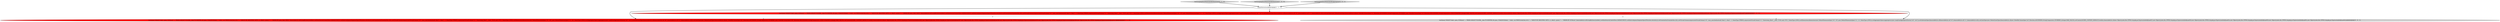 digraph {
0 [style = filled, label = "testQuery(\"SELECT dim2, gran, SUM(cnt)\" + \"FROM (SELECT FLOOR(__time TO MONTH) AS gran, COALESCE(dim2, '') dim2, cnt FROM druid.foo) AS x\" + \"GROUP BY GROUPING SETS ( (), (dim2), (gran) )\" + \"ORDER BY gran, dim2 DESC\",ImmutableList.of(GroupByQuery.builder().setDataSource(CalciteTests.DATASOURCE1).setInterval(querySegmentSpec(Filtration.eternity())).setGranularity(Granularities.ALL).setVirtualColumns(expressionVirtualColumn(\"v0\",\"case_searched(notnull(\"dim2\"),\"dim2\",'')\",ValueType.STRING),expressionVirtualColumn(\"v1\",\"timestamp_floor(\"__time\",'P1M',null,'UTC')\",ValueType.LONG)).setDimensions(dimensions(new DefaultDimensionSpec(\"v0\",\"v0\"),new DefaultDimensionSpec(\"v1\",\"v1\",ValueType.LONG))).setAggregatorSpecs(aggregators(new LongSumAggregatorFactory(\"a0\",\"cnt\"))).setSubtotalsSpec(ImmutableList.of(ImmutableList.of(\"v0\"),ImmutableList.of(\"v1\"),ImmutableList.of())).setLimitSpec(new DefaultLimitSpec(ImmutableList.of(new OrderByColumnSpec(\"v1\",Direction.ASCENDING,StringComparators.NUMERIC),new OrderByColumnSpec(\"v0\",Direction.DESCENDING,StringComparators.LEXICOGRAPHIC)),Integer.MAX_VALUE)).setContext(QUERY_CONTEXT_DEFAULT).build()),ImmutableList.of(new Object((((edu.fdu.CPPDG.tinypdg.pe.ExpressionInfo@aae4d7,new Object((((edu.fdu.CPPDG.tinypdg.pe.ExpressionInfo@aae4dd,new Object((((edu.fdu.CPPDG.tinypdg.pe.ExpressionInfo@aae4e3,new Object((((edu.fdu.CPPDG.tinypdg.pe.ExpressionInfo@aae4e9,new Object((((edu.fdu.CPPDG.tinypdg.pe.ExpressionInfo@aae4ef,new Object((((edu.fdu.CPPDG.tinypdg.pe.ExpressionInfo@aae4f7))@@@4@@@['1', '0', '0']", fillcolor = red, shape = ellipse image = "AAA1AAABBB1BBB"];
2 [style = filled, label = "cannotVectorize()@@@3@@@['1', '1', '1']", fillcolor = white, shape = ellipse image = "AAA0AAABBB1BBB"];
3 [style = filled, label = "testGroupingSetsWithOrderByDimension['0', '1', '0']", fillcolor = lightgray, shape = diamond image = "AAA0AAABBB2BBB"];
4 [style = filled, label = "testQuery(\"SELECT dim2, gran, SUM(cnt)\" + \"FROM (SELECT FLOOR(__time TO MONTH) AS gran, COALESCE(dim2, '') dim2, cnt FROM druid.foo) AS x\" + \"GROUP BY GROUPING SETS ( (), (dim2), (gran) )\" + \"ORDER BY gran, dim2 DESC\",ImmutableList.of(GroupByQuery.builder().setDataSource(CalciteTests.DATASOURCE1).setInterval(querySegmentSpec(Filtration.eternity())).setGranularity(Granularities.ALL).setVirtualColumns(expressionVirtualColumn(\"v0\",\"case_searched(notnull(\"dim2\"),\"dim2\",'')\",ValueType.STRING),expressionVirtualColumn(\"v1\",\"timestamp_floor(\"__time\",'P1M',null,'UTC')\",ValueType.LONG)).setDimensions(dimensions(new DefaultDimensionSpec(\"v0\",\"d0\"),new DefaultDimensionSpec(\"v1\",\"d1\",ValueType.LONG))).setAggregatorSpecs(aggregators(new LongSumAggregatorFactory(\"a0\",\"cnt\"))).setSubtotalsSpec(ImmutableList.of(ImmutableList.of(\"d0\"),ImmutableList.of(\"d1\"),ImmutableList.of())).setLimitSpec(new DefaultLimitSpec(ImmutableList.of(new OrderByColumnSpec(\"d1\",Direction.ASCENDING,StringComparators.NUMERIC),new OrderByColumnSpec(\"d0\",Direction.DESCENDING,StringComparators.LEXICOGRAPHIC)),Integer.MAX_VALUE)).setContext(QUERY_CONTEXT_DEFAULT).build()),ImmutableList.of(new Object((((edu.fdu.CPPDG.tinypdg.pe.ExpressionInfo@aae581,new Object((((edu.fdu.CPPDG.tinypdg.pe.ExpressionInfo@aae587,new Object((((edu.fdu.CPPDG.tinypdg.pe.ExpressionInfo@aae58d,new Object((((edu.fdu.CPPDG.tinypdg.pe.ExpressionInfo@aae593,new Object((((edu.fdu.CPPDG.tinypdg.pe.ExpressionInfo@aae599,new Object((((edu.fdu.CPPDG.tinypdg.pe.ExpressionInfo@aae5a1))@@@4@@@['0', '1', '0']", fillcolor = red, shape = ellipse image = "AAA1AAABBB2BBB"];
5 [style = filled, label = "testQuery(\"SELECT dim2, gran, SUM(cnt)\" + \"FROM (SELECT FLOOR(__time TO MONTH) AS gran, COALESCE(dim2, '') dim2, cnt FROM druid.foo) AS x\" + \"GROUP BY GROUPING SETS ( (), (dim2), (gran) )\" + \"ORDER BY SUM(cnt)\",ImmutableList.of(GroupByQuery.builder().setDataSource(CalciteTests.DATASOURCE1).setInterval(querySegmentSpec(Filtration.eternity())).setGranularity(Granularities.ALL).setVirtualColumns(expressionVirtualColumn(\"v0\",\"case_searched(notnull(\"dim2\"),\"dim2\",'')\",ValueType.STRING),expressionVirtualColumn(\"v1\",\"timestamp_floor(\"__time\",'P1M',null,'UTC')\",ValueType.LONG)).setDimensions(dimensions(new DefaultDimensionSpec(\"v0\",\"v0\"),new DefaultDimensionSpec(\"v1\",\"v1\",ValueType.LONG))).setAggregatorSpecs(aggregators(new LongSumAggregatorFactory(\"a0\",\"cnt\"))).setSubtotalsSpec(ImmutableList.of(ImmutableList.of(\"v0\"),ImmutableList.of(\"v1\"),ImmutableList.of())).setLimitSpec(new DefaultLimitSpec(ImmutableList.of(new OrderByColumnSpec(\"a0\",Direction.ASCENDING,StringComparators.NUMERIC)),Integer.MAX_VALUE)).setContext(QUERY_CONTEXT_DEFAULT).build()),ImmutableList.of(new Object((((edu.fdu.CPPDG.tinypdg.pe.ExpressionInfo@aae622,new Object((((edu.fdu.CPPDG.tinypdg.pe.ExpressionInfo@aae628,new Object((((edu.fdu.CPPDG.tinypdg.pe.ExpressionInfo@aae62e,new Object((((edu.fdu.CPPDG.tinypdg.pe.ExpressionInfo@aae634,new Object((((edu.fdu.CPPDG.tinypdg.pe.ExpressionInfo@aae63c,new Object((((edu.fdu.CPPDG.tinypdg.pe.ExpressionInfo@aae644))@@@4@@@['0', '0', '1']", fillcolor = lightgray, shape = ellipse image = "AAA0AAABBB3BBB"];
1 [style = filled, label = "testGroupingSetsWithOrderByDimension['1', '0', '0']", fillcolor = lightgray, shape = diamond image = "AAA0AAABBB1BBB"];
6 [style = filled, label = "testGroupingSetsWithOrderByAggregator['0', '0', '1']", fillcolor = lightgray, shape = diamond image = "AAA0AAABBB3BBB"];
1->2 [style = bold, label=""];
2->0 [style = bold, label=""];
0->4 [style = dashed, label="0"];
3->2 [style = bold, label=""];
0->5 [style = dashed, label="0"];
2->4 [style = bold, label=""];
2->5 [style = bold, label=""];
6->2 [style = bold, label=""];
}
